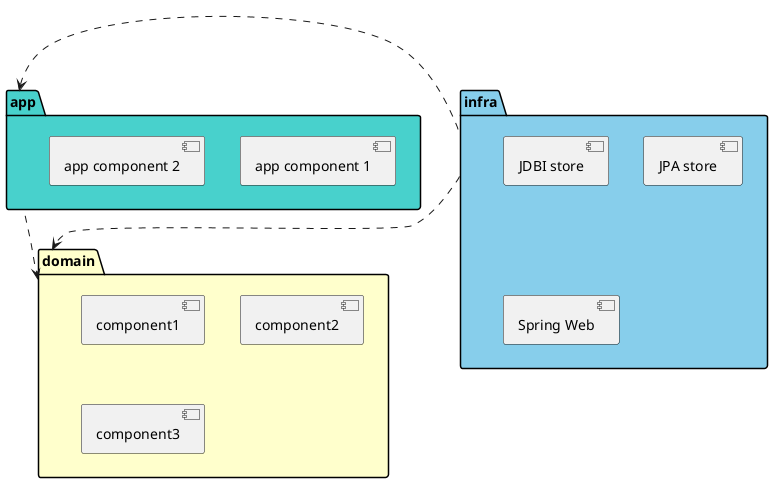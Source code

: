 @startuml
package domain #BUSINESS {
    [component1]
    [component2]
    [component3]
}
package app #MediumTurquoise {
    [app component 1]
    [app component 2]
}
package infra #SkyBlue {
    [JDBI store]
    [JPA store]
    [Spring Web]
}

app .left.> domain
infra .left.> app
infra ..> domain
@enduml